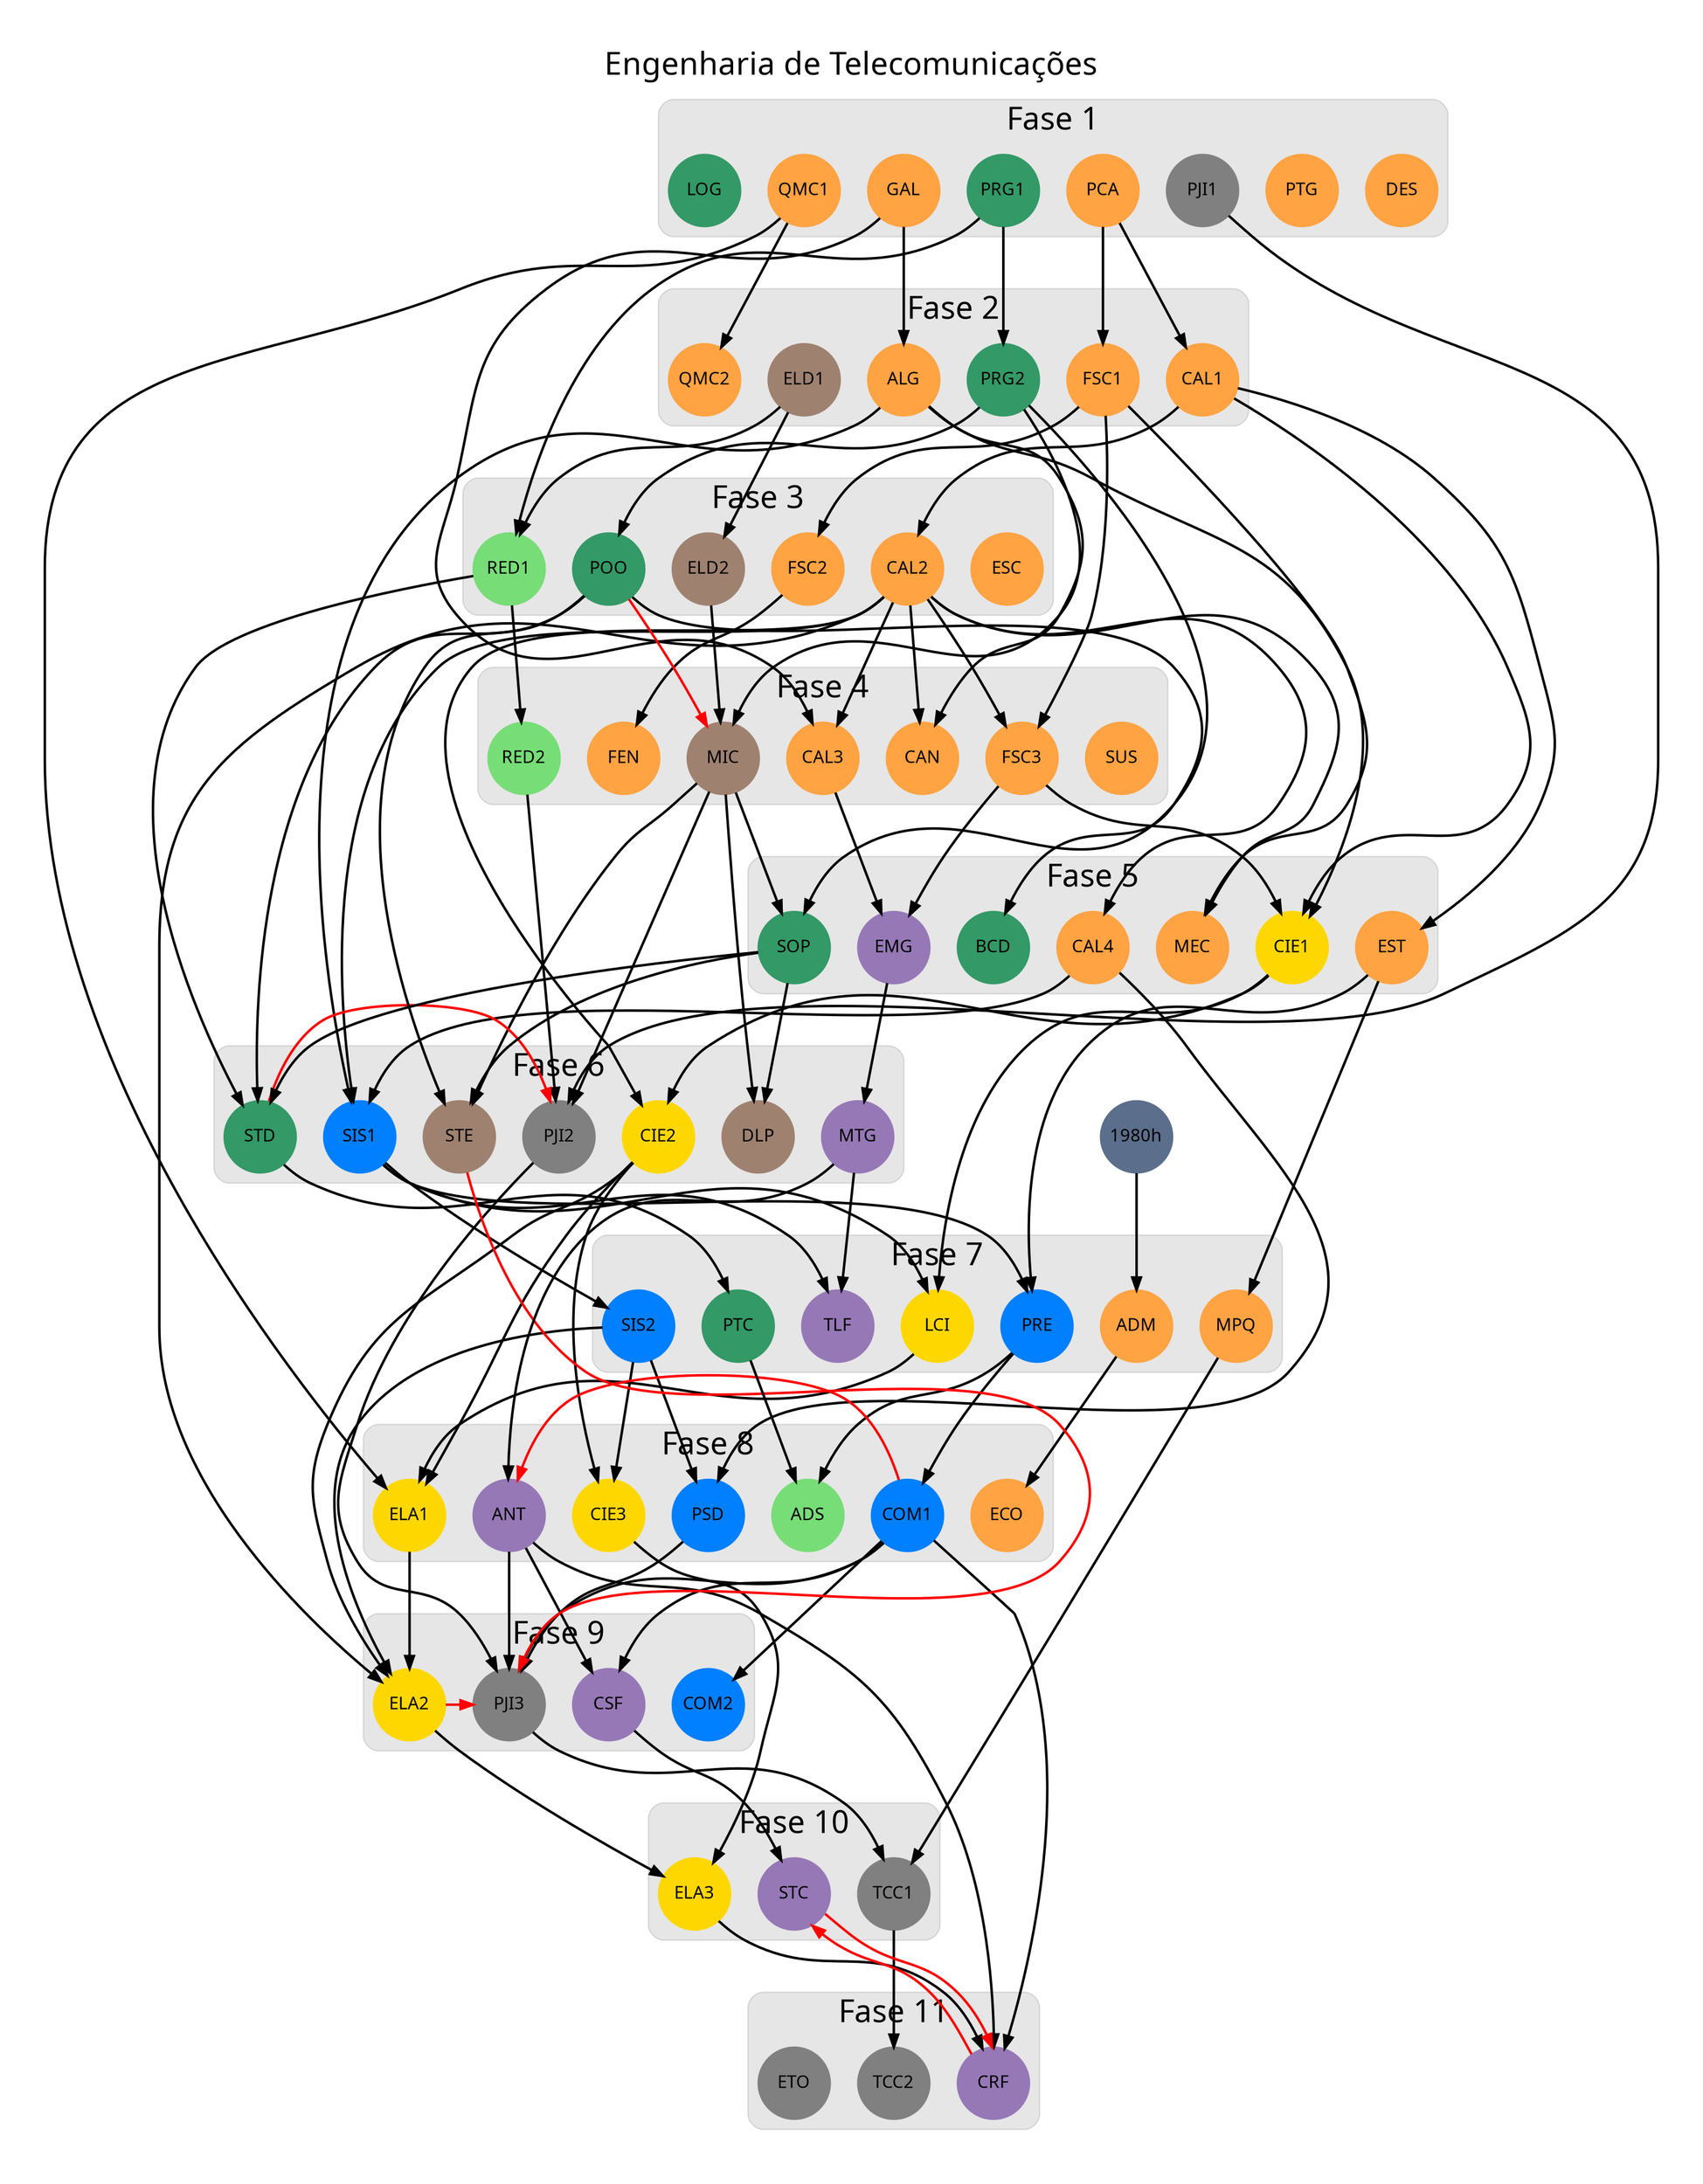 digraph EngTelecom {
    layout = dot  // circo, dot, fdp, neato, osage, sfdp, twopi
    label ="Engenharia de Telecomunicações"
    labelloc = t
    // graph [nodesep=0.3, ranksep=1.3]#, splines=ortho]#, splines=lines] # ortho
    // node [labelloc=c fontsize=10, style=filled, shape=box, style="rounded,filled"]
    // edge [arrowsize=.5]
   
    // bgcolor="#2e3e56"
	  pad="0.5" /* add padding round the edge of the graph */
    graph [nodesep=0.3, ranksep=1.3, fontname="helvetica Neue Ultra Light", fontcolor="#000000" fontsize=25]
    node [shape="circle", width=".8", style="filled", labelloc=c, fontname="helvetica Neue Ultra Light bold"fixedsize=true]
    // edge [color="#fcfcfc", penwidth="2", fontname="helvetica Neue Ultra Light"]
    edge [color="#000000", penwidth="2", fontname="helvetica Neue Ultra Light"]

    // Pré-requisitos

    // Eixo laranja
    {horas1980} -> ADM
    {} -> DES
    {} -> ESC
    {} -> PTG
    {} -> QMC1
    {} -> SUS
    {ADM} -> ECO
    {CAL1} -> EST
    {FSC2} -> FEN
    {CAL2 FSC1} -> MEC
    {EST} -> MPQ # TODO verificar se PJI2 e PTG devem ser pré-requisito
    {QMC1} -> QMC2

    {} -> PCA
    {} -> GAL
    {GAL} -> ALG
    {PCA} -> CAL1 #[constraint=false,color="#FF0000"]
    {CAL1} -> CAL2
    {GAL CAL2} -> CAL3
    {CAL2} -> CAL4
    {ALG CAL2} -> CAN
    {PCA} -> FSC1
    {FSC1} -> FSC2
    {FSC1 CAL2} -> FSC3
    

    // Eixo amarelo
    {CAL1 ALG FSC3} -> CIE1
    {CIE1 CAL2} -> CIE2
    {CIE2 SIS2} -> CIE3 # TODO verificar
    {CIE2 LCI QMC1} -> ELA1 # TODO verificar
    {CAL2 CIE2 ELA1 SIS2} -> ELA2
    {ELA2 CIE3} -> ELA3
    {CIE1 SIS1} -> LCI

    // Eixo azul
    {PRE} -> COM1 # recomendada: sis2
    {COM1} -> COM2 # recomendada: PSD
    {EST SIS1} -> PRE # recomendada: PRG1, CAL4
    {CAL2 ALG CAL4} -> SIS1
    {SIS1} -> SIS2
    {CAL4 SIS2} -> PSD  # recomendada: CAN

    // Eixo cinza
    {} -> PJI1
    {PJI1 RED2 MIC} -> PJI2 # TODO colocar STD como pré-requisito
    {STD} -> PJI2 [color="#FF0000" constraint=false]
    {PJI2 ANT PSD COM1} -> PJI3 # recomendada DLP # TODO Colocamos ELA2 como coreq
    {STE} -> PJI3 [color="#FF0000" constraint=false]
    {ELA2}-> PJI3 [color="#FF0000" constraint=false]
    {MPQ PJI3} -> TCC1 # TODO colocar CH como pré-requisito - tirei PTG
    {TCC1} -> TCC2

    // Eixo marrom
    {SOP MIC} -> DLP
    {} -> ELD1
    {ELD1} -> ELD2 # ELA1 como recomendada
    {ELD2 PRG2} -> MIC
    {POO} -> MIC [color="#FF0000" constraint=false]
    {MIC SOP POO} -> STE

    // Eixo roxo
    {MTG} -> ANT
    {COM1} -> ANT [color="#FF0000" constraint=false]
    {COM1 ANT ELA3} -> CRF # recomendada CSF
    {STC} -> CRF [color="#FF0000" constraint=false]
    {ANT COM1} -> CSF
    {FSC3 CAL3} -> EMG
    {EMG} -> MTG # recomendada: CAL4
    {CSF} -> STC
    {CRF} -> STC [color="#FF0000" constraint=false]
    {MTG SIS1} -> TLF 

    // Eixo verde claro
    {ELD1 PRG1} -> RED1
    {RED1}-> RED2
    {PTC PRE} -> ADS

    // Eixo verde escuro
    {} -> LOG
    // {LOG} -> PRG1 [color="#FF0000" constraint=false]
    {} -> PRG1
    {PRG1} -> PRG2
    {PRG2} -> POO
    {PRG2 MIC} -> SOP
    {POO RED1 SOP} -> STD
    {POO} -> BCD
    {STD} -> PTC # RED2 como recomendada



    // Fases

    subgraph cluster_fase1 {
      label = "Fase 1"
      // style = filled
      style="rounded"
      bgcolor= "#e6e6e6" #"#5b6e8b"
      color = lightgrey

      LOG PCA PJI1 GAL PTG DES PRG1 QMC1
    }

    subgraph cluster_fase2 {
      label = "Fase 2"
      style="rounded"
      bgcolor="#e6e6e6"
      // style = filled
      color = lightgrey

      CAL1 FSC1 ALG ELD1 PRG2 QMC2
    }

    subgraph clusterFase3 {
      label = "Fase 3"
      style="rounded"
      bgcolor="#e6e6e6"
      // style = filled
      color = lightgrey

      CAL2 FSC2 ELD2 POO RED1 ESC
    }

    subgraph clusterFase4 {
      label = "Fase 4"
      style="rounded"
      bgcolor="#e6e6e6"
      // style=filled
      color=lightgrey

      RED2 MIC CAL3 FSC3 FEN CAN SUS 
    
    }

    subgraph cluster_fase5 {
      label = "Fase 5"
      style="rounded"
      bgcolor="#e6e6e6"
      // style=filled
      color=lightgrey

      CAL4 EMG CIE1 BCD SOP EST MEC
    }


    subgraph cluster_fase6 {
      label = "Fase 6"
      style="rounded"
      bgcolor="#e6e6e6"
      // style=filled
      color=lightgrey

      SIS1 CIE2 STD PJI2 MTG STE DLP
    }

    subgraph cluster_fase7 {
      label = "Fase 7"
      style="rounded"
      bgcolor="#e6e6e6"
      // style=filled
      color=lightgrey

     LCI TLF PRE SIS2 PTC MPQ ADM
    }

    subgraph cluster_fase8 {
      label = "Fase 8"
      style="rounded"
      bgcolor="#e6e6e6"
      // style=filled
      color=lightgrey

      ELA1 CIE3 ADS PSD COM1 ANT ECO
    }

    subgraph cluster_fase9 {
      label = "Fase 9"
      style="rounded"
      bgcolor="#e6e6e6"
      // style=filled
      color=lightgrey

      COM2 ELA2 CSF PJI3 
    }

    subgraph cluster_fase10 {
      label = "Fase 10"
      style="rounded"
      bgcolor="#e6e6e6"
      // style=filled
      color=lightgrey

      STC ELA3 TCC1
    }

    subgraph cluster_fase11 {
      label = "Fase 11"
      style="rounded"
      bgcolor="#e6e6e6"
      // style=filled
      color=lightgrey

      TCC2 ETO CRF
    }


      // expressão regular
      // (\w{3,4}) (\[ch=\d{2,3}) - find
      // $1 $2, color="#FFA343, id=$1 - replace

    // propriedades dos nós

    horas1980 [label="1980h", color="#5b6e8b", id="1980h"]

    ADM [ch=40, color="#FFA343", id=ADM] # TODO pré-requisito 1980h
    ALG [ch=60, color="#FFA343", id=ALG]
    CAL1 [ch=80, color="#FFA343", id=CAL1]
    CAL2 [ch=80, color="#FFA343", id=CAL2]
    CAL3 [ch=80, color="#FFA343", id=CAL3]
    CAL4 [ch=40, color="#FFA343", id=CAL4]
    CAN [ch=40, color="#FFA343", id=CAN]
    DES [ch=40, color="#FFA343", id=DES]
    ECO [ch=40, color="#FFA343", id=ECO]
    ESC [ch=40, color="#FFA343", id=ESC]
    EST [ch=60, color="#FFA343", id=EST]
    FEN [ch=40, color="#FFA343", id=FEN]
    FSC1 [ch=80, color="#FFA343", id=FSC1]
    FSC2 [ch=80, color="#FFA343", id=FSC2]
    FSC3 [ch=100, color="#FFA343", id=FSC3] # TODO verificar se terá redução de CH
    GAL [ch=60, color="#FFA343", id=GAL]
    MEC [ch=40, color="#FFA343", id=MEC]
    MPQ [ch=40, color="#FFA343", id=MPQ]
    PCA [ch=40, color="#FFA343", id=PCA]
    PTG [ch=40, color="#FFA343", id=PTG] # TODO pré-requisito 1980h
    QMC1 [ch=60, color="#FFA343", id=QMC1]
    QMC2 [ch=40, color="#FFA343", id=QMC2]
    SUS [ch=40, color="#FFA343", id=SUS]



    CIE1 [ch=80, color="#FFD700", id=CIE1]
    CIE2 [ch=60, color="#FFD700", id=CIE2]
    CIE3 [ch=60, color="#FFD700", id=CIE3]
    ELA1 [ch=80, color="#FFD700", id=ELA1]
    ELA2 [ch=80, color="#FFD700", id=ELA2]
    ELA3 [ch=40, color="#FFD700", id=ELA3]
    LCI  [ch=40, color="#FFD700", id=LCI ]


    COM1 [ch=100, color="#007FFF", id=COM1]
    COM2 [ch=80, color="#007FFF", id=COM2]
    PRE [ch=80, color="#007FFF", id=PRE]
    PSD [ch=60, color="#007FFF", id=PSD]
    SIS1 [ch=60, color="#007FFF", id=SIS1]
    SIS2 [ch=60, color="#007FFF", id=SIS2]


    ETO [ch=160, color="#808080", id=ETO]
    PJI1 [ch=40, color="#808080", id=PJI1]
    PJI2 [ch=40, color="#808080", id=PJI2]
    PJI3 [ch=40, color="#808080", id=PJI3]
    TCC1 [ch=40, color="#808080", id=TCC1]
    TCC2 [ch=100, color="#808080", id=TCC2]


    DLP [ch=60, color="#9F8170", id=DLP]
    ELD1 [ch=100, color="#9F8170", id=ELD1]
    ELD2 [ch=100, color="#9F8170", id=ELD2]
    MIC [ch=100, color="#9F8170", id=MIC]
    STE [ch=80, color="#9F8170", id=STE]


    ANT [ch=80, color="#9678B6", id=ANT]
    CRF [ch=60, color="#9678B6", id=CRF]
    CSF [ch=60, color="#9678B6", id=CSF]
    EMG [ch=60, color="#9678B6", id=EMG]
    MTG [ch=80, color="#9678B6", id=MTG]
    STC [ch=60, color="#9678B6", id=STC]
    TLF [ch=80, color="#9678B6", id=TLF]


    ADS [ch=40, color="#77DD77", id=ADS]
    RED1 [ch=80, color="#77DD77", id=RED1]
    RED2 [ch=80, color="#77DD77", id=RED2]


    BCD [ch=60, color="#339966", id=BCD]
    LOG [ch=40, color="#339966", id=LOG]
    POO [ch=80, color="#339966", id=POO]
    PRG1 [ch=80, color="#339966", id=PRG1]
    PRG2 [ch=80, color="#339966", id=PRG2]
    PTC [ch=40, color="#339966", id=PTC]
    SOP [ch=80, color="#339966", id=SOP]
    STD [ch=60, color="#339966", id=STD]

}
